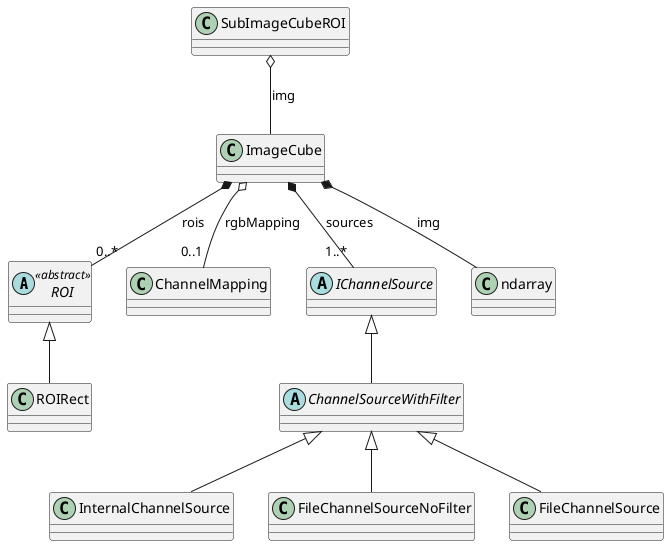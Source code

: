 @startuml
skinparam classAttributeIconSize 0

abstract class ROI <<abstract>> {
}

class ROIRect extends ROI {
}

class SubImageCubeROI {
}

SubImageCubeROI o-- ImageCube:img

class ChannelMapping {
}

abstract class IChannelSource {
}
abstract class ChannelSourceWithFilter extends IChannelSource {
}
class InternalChannelSource extends ChannelSourceWithFilter {
}
class FileChannelSourceNoFilter extends ChannelSourceWithFilter {
}
class FileChannelSource extends ChannelSourceWithFilter {
}



class ImageCube {
}

ImageCube *-- "1..*" IChannelSource: sources
ImageCube o-- "0..1" ChannelMapping: rgbMapping
ImageCube *-- ndarray : img
ImageCube *-- "0..*" ROI : rois


@enduml

